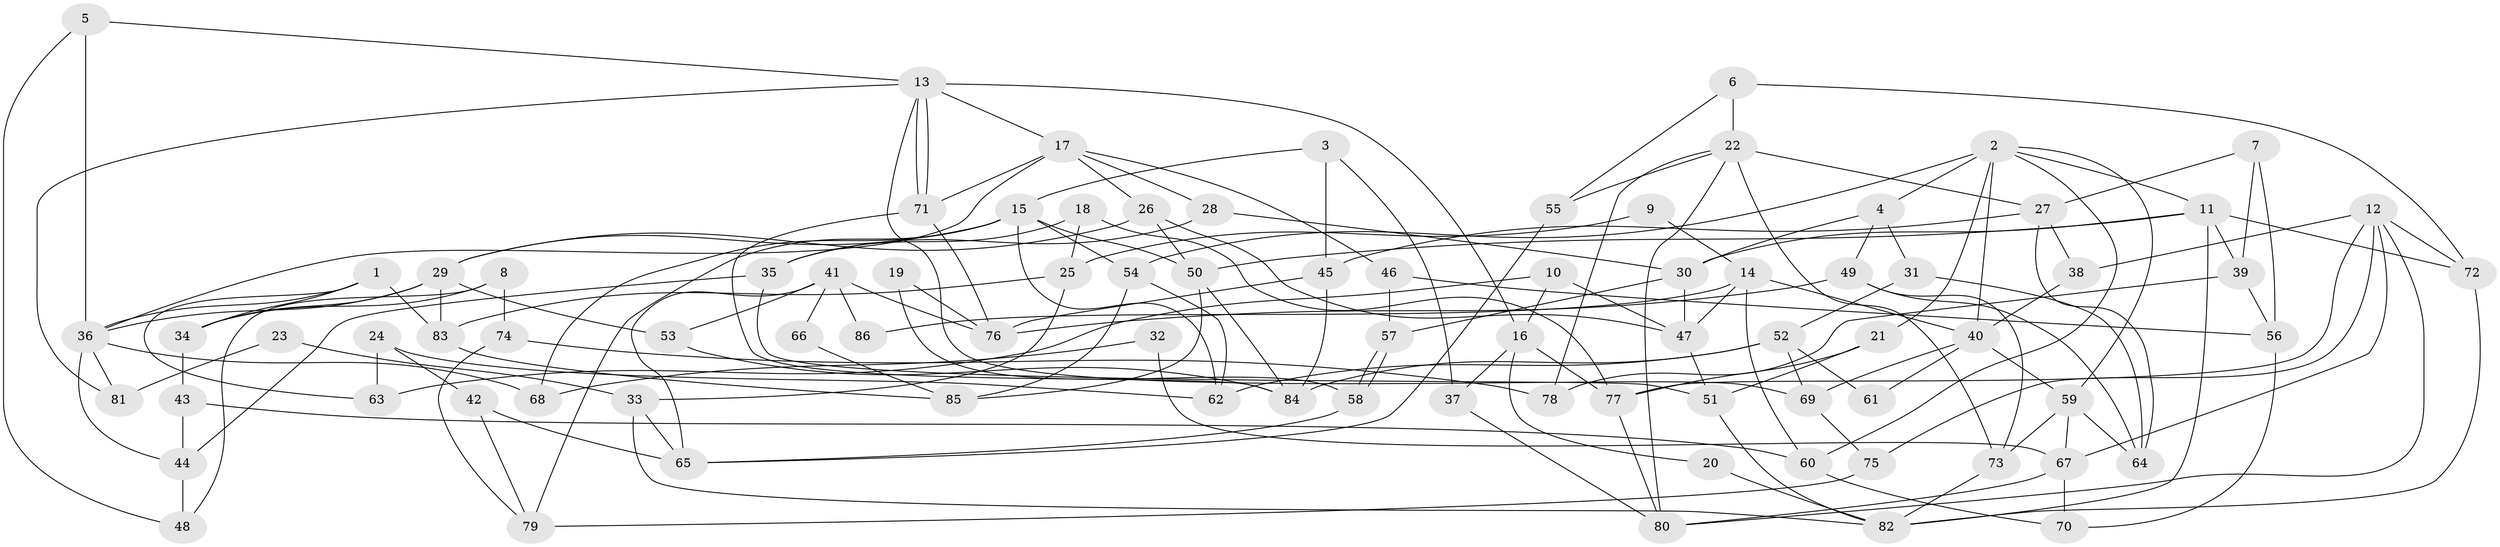 // Generated by graph-tools (version 1.1) at 2025/35/03/09/25 02:35:59]
// undirected, 86 vertices, 172 edges
graph export_dot {
graph [start="1"]
  node [color=gray90,style=filled];
  1;
  2;
  3;
  4;
  5;
  6;
  7;
  8;
  9;
  10;
  11;
  12;
  13;
  14;
  15;
  16;
  17;
  18;
  19;
  20;
  21;
  22;
  23;
  24;
  25;
  26;
  27;
  28;
  29;
  30;
  31;
  32;
  33;
  34;
  35;
  36;
  37;
  38;
  39;
  40;
  41;
  42;
  43;
  44;
  45;
  46;
  47;
  48;
  49;
  50;
  51;
  52;
  53;
  54;
  55;
  56;
  57;
  58;
  59;
  60;
  61;
  62;
  63;
  64;
  65;
  66;
  67;
  68;
  69;
  70;
  71;
  72;
  73;
  74;
  75;
  76;
  77;
  78;
  79;
  80;
  81;
  82;
  83;
  84;
  85;
  86;
  1 -- 36;
  1 -- 34;
  1 -- 63;
  1 -- 83;
  2 -- 54;
  2 -- 4;
  2 -- 11;
  2 -- 21;
  2 -- 40;
  2 -- 59;
  2 -- 60;
  3 -- 45;
  3 -- 37;
  3 -- 15;
  4 -- 30;
  4 -- 31;
  4 -- 49;
  5 -- 13;
  5 -- 36;
  5 -- 48;
  6 -- 22;
  6 -- 72;
  6 -- 55;
  7 -- 39;
  7 -- 27;
  7 -- 56;
  8 -- 34;
  8 -- 48;
  8 -- 74;
  9 -- 14;
  9 -- 25;
  10 -- 63;
  10 -- 47;
  10 -- 16;
  11 -- 30;
  11 -- 39;
  11 -- 50;
  11 -- 72;
  11 -- 82;
  12 -- 72;
  12 -- 77;
  12 -- 38;
  12 -- 67;
  12 -- 75;
  12 -- 80;
  13 -- 71;
  13 -- 71;
  13 -- 17;
  13 -- 16;
  13 -- 69;
  13 -- 81;
  14 -- 40;
  14 -- 47;
  14 -- 60;
  14 -- 86;
  15 -- 62;
  15 -- 29;
  15 -- 50;
  15 -- 54;
  15 -- 68;
  15 -- 79;
  16 -- 20;
  16 -- 37;
  16 -- 77;
  17 -- 26;
  17 -- 71;
  17 -- 28;
  17 -- 36;
  17 -- 46;
  18 -- 25;
  18 -- 77;
  18 -- 35;
  19 -- 76;
  19 -- 58;
  20 -- 82;
  21 -- 77;
  21 -- 51;
  22 -- 80;
  22 -- 27;
  22 -- 55;
  22 -- 73;
  22 -- 78;
  23 -- 33;
  23 -- 81;
  24 -- 62;
  24 -- 42;
  24 -- 63;
  25 -- 33;
  25 -- 83;
  26 -- 47;
  26 -- 50;
  26 -- 29;
  27 -- 38;
  27 -- 64;
  27 -- 45;
  28 -- 35;
  28 -- 30;
  29 -- 34;
  29 -- 36;
  29 -- 53;
  29 -- 83;
  30 -- 57;
  30 -- 47;
  31 -- 52;
  31 -- 64;
  32 -- 68;
  32 -- 67;
  33 -- 82;
  33 -- 65;
  34 -- 43;
  35 -- 51;
  35 -- 44;
  36 -- 44;
  36 -- 68;
  36 -- 81;
  37 -- 80;
  38 -- 40;
  39 -- 56;
  39 -- 78;
  40 -- 69;
  40 -- 59;
  40 -- 61;
  41 -- 53;
  41 -- 76;
  41 -- 65;
  41 -- 66;
  41 -- 86;
  42 -- 79;
  42 -- 65;
  43 -- 60;
  43 -- 44;
  44 -- 48;
  45 -- 84;
  45 -- 76;
  46 -- 56;
  46 -- 57;
  47 -- 51;
  49 -- 73;
  49 -- 64;
  49 -- 76;
  50 -- 84;
  50 -- 85;
  51 -- 82;
  52 -- 84;
  52 -- 69;
  52 -- 61;
  52 -- 62;
  53 -- 84;
  54 -- 85;
  54 -- 62;
  55 -- 65;
  56 -- 70;
  57 -- 58;
  57 -- 58;
  58 -- 65;
  59 -- 64;
  59 -- 67;
  59 -- 73;
  60 -- 70;
  66 -- 85;
  67 -- 70;
  67 -- 80;
  69 -- 75;
  71 -- 76;
  71 -- 84;
  72 -- 82;
  73 -- 82;
  74 -- 78;
  74 -- 79;
  75 -- 79;
  77 -- 80;
  83 -- 85;
}
